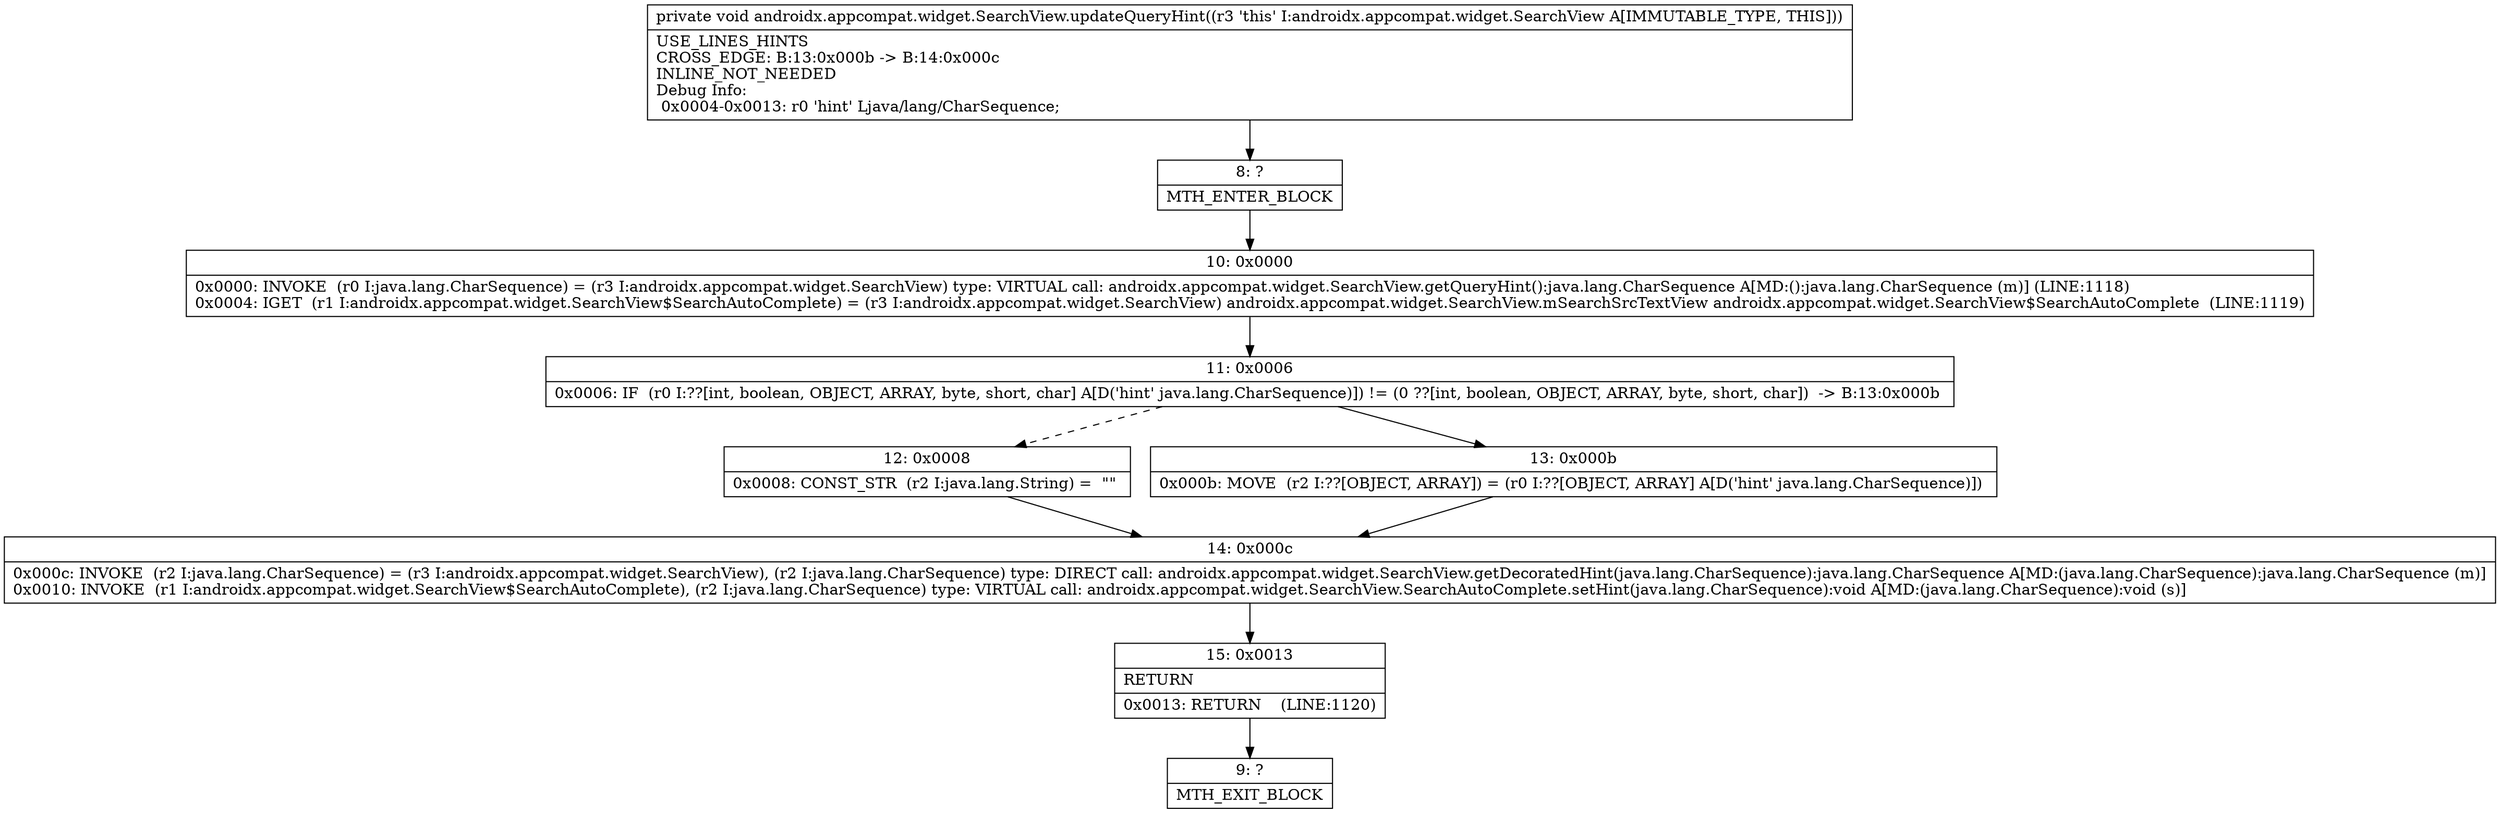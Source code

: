 digraph "CFG forandroidx.appcompat.widget.SearchView.updateQueryHint()V" {
Node_8 [shape=record,label="{8\:\ ?|MTH_ENTER_BLOCK\l}"];
Node_10 [shape=record,label="{10\:\ 0x0000|0x0000: INVOKE  (r0 I:java.lang.CharSequence) = (r3 I:androidx.appcompat.widget.SearchView) type: VIRTUAL call: androidx.appcompat.widget.SearchView.getQueryHint():java.lang.CharSequence A[MD:():java.lang.CharSequence (m)] (LINE:1118)\l0x0004: IGET  (r1 I:androidx.appcompat.widget.SearchView$SearchAutoComplete) = (r3 I:androidx.appcompat.widget.SearchView) androidx.appcompat.widget.SearchView.mSearchSrcTextView androidx.appcompat.widget.SearchView$SearchAutoComplete  (LINE:1119)\l}"];
Node_11 [shape=record,label="{11\:\ 0x0006|0x0006: IF  (r0 I:??[int, boolean, OBJECT, ARRAY, byte, short, char] A[D('hint' java.lang.CharSequence)]) != (0 ??[int, boolean, OBJECT, ARRAY, byte, short, char])  \-\> B:13:0x000b \l}"];
Node_12 [shape=record,label="{12\:\ 0x0008|0x0008: CONST_STR  (r2 I:java.lang.String) =  \"\" \l}"];
Node_14 [shape=record,label="{14\:\ 0x000c|0x000c: INVOKE  (r2 I:java.lang.CharSequence) = (r3 I:androidx.appcompat.widget.SearchView), (r2 I:java.lang.CharSequence) type: DIRECT call: androidx.appcompat.widget.SearchView.getDecoratedHint(java.lang.CharSequence):java.lang.CharSequence A[MD:(java.lang.CharSequence):java.lang.CharSequence (m)]\l0x0010: INVOKE  (r1 I:androidx.appcompat.widget.SearchView$SearchAutoComplete), (r2 I:java.lang.CharSequence) type: VIRTUAL call: androidx.appcompat.widget.SearchView.SearchAutoComplete.setHint(java.lang.CharSequence):void A[MD:(java.lang.CharSequence):void (s)]\l}"];
Node_15 [shape=record,label="{15\:\ 0x0013|RETURN\l|0x0013: RETURN    (LINE:1120)\l}"];
Node_9 [shape=record,label="{9\:\ ?|MTH_EXIT_BLOCK\l}"];
Node_13 [shape=record,label="{13\:\ 0x000b|0x000b: MOVE  (r2 I:??[OBJECT, ARRAY]) = (r0 I:??[OBJECT, ARRAY] A[D('hint' java.lang.CharSequence)]) \l}"];
MethodNode[shape=record,label="{private void androidx.appcompat.widget.SearchView.updateQueryHint((r3 'this' I:androidx.appcompat.widget.SearchView A[IMMUTABLE_TYPE, THIS]))  | USE_LINES_HINTS\lCROSS_EDGE: B:13:0x000b \-\> B:14:0x000c\lINLINE_NOT_NEEDED\lDebug Info:\l  0x0004\-0x0013: r0 'hint' Ljava\/lang\/CharSequence;\l}"];
MethodNode -> Node_8;Node_8 -> Node_10;
Node_10 -> Node_11;
Node_11 -> Node_12[style=dashed];
Node_11 -> Node_13;
Node_12 -> Node_14;
Node_14 -> Node_15;
Node_15 -> Node_9;
Node_13 -> Node_14;
}

